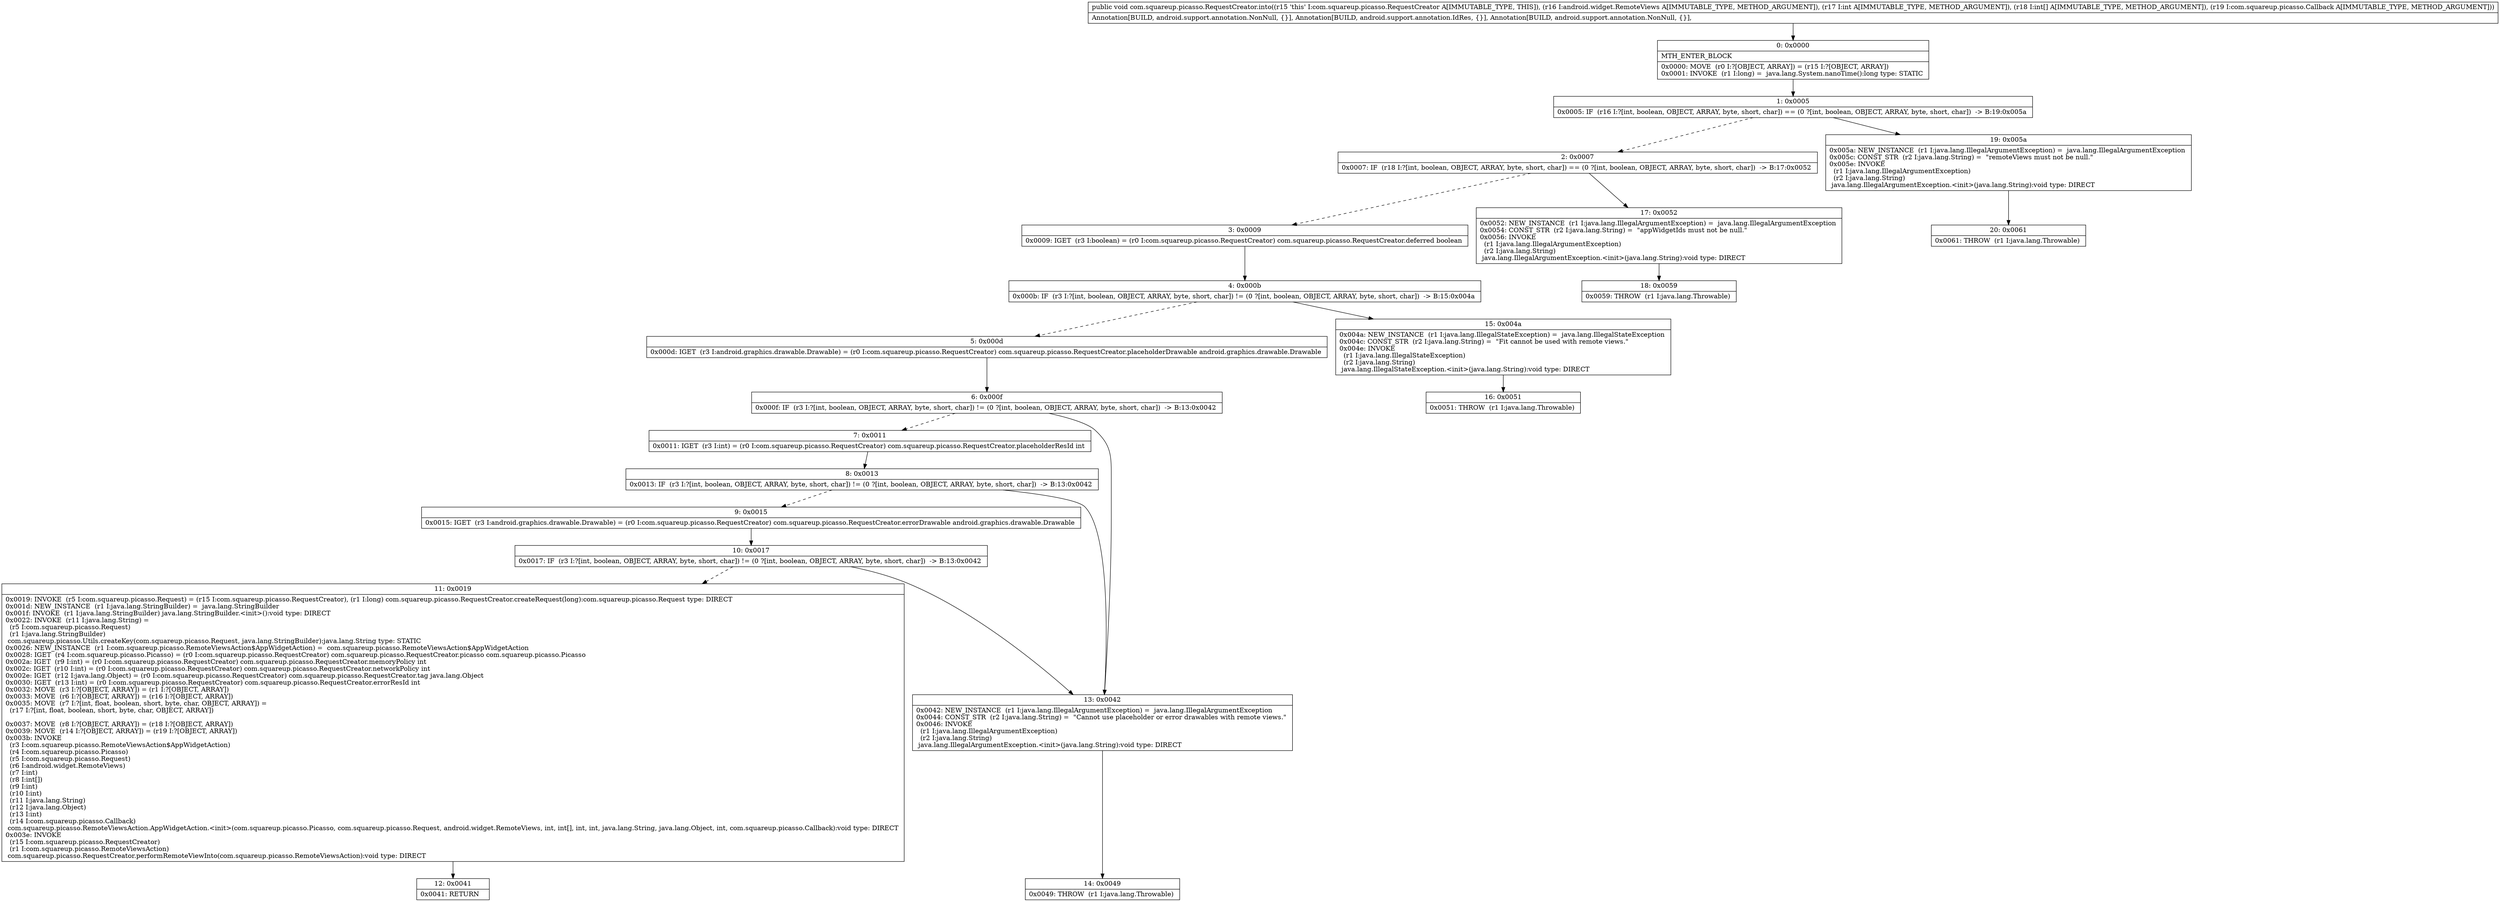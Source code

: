 digraph "CFG forcom.squareup.picasso.RequestCreator.into(Landroid\/widget\/RemoteViews;I[ILcom\/squareup\/picasso\/Callback;)V" {
Node_0 [shape=record,label="{0\:\ 0x0000|MTH_ENTER_BLOCK\l|0x0000: MOVE  (r0 I:?[OBJECT, ARRAY]) = (r15 I:?[OBJECT, ARRAY]) \l0x0001: INVOKE  (r1 I:long) =  java.lang.System.nanoTime():long type: STATIC \l}"];
Node_1 [shape=record,label="{1\:\ 0x0005|0x0005: IF  (r16 I:?[int, boolean, OBJECT, ARRAY, byte, short, char]) == (0 ?[int, boolean, OBJECT, ARRAY, byte, short, char])  \-\> B:19:0x005a \l}"];
Node_2 [shape=record,label="{2\:\ 0x0007|0x0007: IF  (r18 I:?[int, boolean, OBJECT, ARRAY, byte, short, char]) == (0 ?[int, boolean, OBJECT, ARRAY, byte, short, char])  \-\> B:17:0x0052 \l}"];
Node_3 [shape=record,label="{3\:\ 0x0009|0x0009: IGET  (r3 I:boolean) = (r0 I:com.squareup.picasso.RequestCreator) com.squareup.picasso.RequestCreator.deferred boolean \l}"];
Node_4 [shape=record,label="{4\:\ 0x000b|0x000b: IF  (r3 I:?[int, boolean, OBJECT, ARRAY, byte, short, char]) != (0 ?[int, boolean, OBJECT, ARRAY, byte, short, char])  \-\> B:15:0x004a \l}"];
Node_5 [shape=record,label="{5\:\ 0x000d|0x000d: IGET  (r3 I:android.graphics.drawable.Drawable) = (r0 I:com.squareup.picasso.RequestCreator) com.squareup.picasso.RequestCreator.placeholderDrawable android.graphics.drawable.Drawable \l}"];
Node_6 [shape=record,label="{6\:\ 0x000f|0x000f: IF  (r3 I:?[int, boolean, OBJECT, ARRAY, byte, short, char]) != (0 ?[int, boolean, OBJECT, ARRAY, byte, short, char])  \-\> B:13:0x0042 \l}"];
Node_7 [shape=record,label="{7\:\ 0x0011|0x0011: IGET  (r3 I:int) = (r0 I:com.squareup.picasso.RequestCreator) com.squareup.picasso.RequestCreator.placeholderResId int \l}"];
Node_8 [shape=record,label="{8\:\ 0x0013|0x0013: IF  (r3 I:?[int, boolean, OBJECT, ARRAY, byte, short, char]) != (0 ?[int, boolean, OBJECT, ARRAY, byte, short, char])  \-\> B:13:0x0042 \l}"];
Node_9 [shape=record,label="{9\:\ 0x0015|0x0015: IGET  (r3 I:android.graphics.drawable.Drawable) = (r0 I:com.squareup.picasso.RequestCreator) com.squareup.picasso.RequestCreator.errorDrawable android.graphics.drawable.Drawable \l}"];
Node_10 [shape=record,label="{10\:\ 0x0017|0x0017: IF  (r3 I:?[int, boolean, OBJECT, ARRAY, byte, short, char]) != (0 ?[int, boolean, OBJECT, ARRAY, byte, short, char])  \-\> B:13:0x0042 \l}"];
Node_11 [shape=record,label="{11\:\ 0x0019|0x0019: INVOKE  (r5 I:com.squareup.picasso.Request) = (r15 I:com.squareup.picasso.RequestCreator), (r1 I:long) com.squareup.picasso.RequestCreator.createRequest(long):com.squareup.picasso.Request type: DIRECT \l0x001d: NEW_INSTANCE  (r1 I:java.lang.StringBuilder) =  java.lang.StringBuilder \l0x001f: INVOKE  (r1 I:java.lang.StringBuilder) java.lang.StringBuilder.\<init\>():void type: DIRECT \l0x0022: INVOKE  (r11 I:java.lang.String) = \l  (r5 I:com.squareup.picasso.Request)\l  (r1 I:java.lang.StringBuilder)\l com.squareup.picasso.Utils.createKey(com.squareup.picasso.Request, java.lang.StringBuilder):java.lang.String type: STATIC \l0x0026: NEW_INSTANCE  (r1 I:com.squareup.picasso.RemoteViewsAction$AppWidgetAction) =  com.squareup.picasso.RemoteViewsAction$AppWidgetAction \l0x0028: IGET  (r4 I:com.squareup.picasso.Picasso) = (r0 I:com.squareup.picasso.RequestCreator) com.squareup.picasso.RequestCreator.picasso com.squareup.picasso.Picasso \l0x002a: IGET  (r9 I:int) = (r0 I:com.squareup.picasso.RequestCreator) com.squareup.picasso.RequestCreator.memoryPolicy int \l0x002c: IGET  (r10 I:int) = (r0 I:com.squareup.picasso.RequestCreator) com.squareup.picasso.RequestCreator.networkPolicy int \l0x002e: IGET  (r12 I:java.lang.Object) = (r0 I:com.squareup.picasso.RequestCreator) com.squareup.picasso.RequestCreator.tag java.lang.Object \l0x0030: IGET  (r13 I:int) = (r0 I:com.squareup.picasso.RequestCreator) com.squareup.picasso.RequestCreator.errorResId int \l0x0032: MOVE  (r3 I:?[OBJECT, ARRAY]) = (r1 I:?[OBJECT, ARRAY]) \l0x0033: MOVE  (r6 I:?[OBJECT, ARRAY]) = (r16 I:?[OBJECT, ARRAY]) \l0x0035: MOVE  (r7 I:?[int, float, boolean, short, byte, char, OBJECT, ARRAY]) = \l  (r17 I:?[int, float, boolean, short, byte, char, OBJECT, ARRAY])\l \l0x0037: MOVE  (r8 I:?[OBJECT, ARRAY]) = (r18 I:?[OBJECT, ARRAY]) \l0x0039: MOVE  (r14 I:?[OBJECT, ARRAY]) = (r19 I:?[OBJECT, ARRAY]) \l0x003b: INVOKE  \l  (r3 I:com.squareup.picasso.RemoteViewsAction$AppWidgetAction)\l  (r4 I:com.squareup.picasso.Picasso)\l  (r5 I:com.squareup.picasso.Request)\l  (r6 I:android.widget.RemoteViews)\l  (r7 I:int)\l  (r8 I:int[])\l  (r9 I:int)\l  (r10 I:int)\l  (r11 I:java.lang.String)\l  (r12 I:java.lang.Object)\l  (r13 I:int)\l  (r14 I:com.squareup.picasso.Callback)\l com.squareup.picasso.RemoteViewsAction.AppWidgetAction.\<init\>(com.squareup.picasso.Picasso, com.squareup.picasso.Request, android.widget.RemoteViews, int, int[], int, int, java.lang.String, java.lang.Object, int, com.squareup.picasso.Callback):void type: DIRECT \l0x003e: INVOKE  \l  (r15 I:com.squareup.picasso.RequestCreator)\l  (r1 I:com.squareup.picasso.RemoteViewsAction)\l com.squareup.picasso.RequestCreator.performRemoteViewInto(com.squareup.picasso.RemoteViewsAction):void type: DIRECT \l}"];
Node_12 [shape=record,label="{12\:\ 0x0041|0x0041: RETURN   \l}"];
Node_13 [shape=record,label="{13\:\ 0x0042|0x0042: NEW_INSTANCE  (r1 I:java.lang.IllegalArgumentException) =  java.lang.IllegalArgumentException \l0x0044: CONST_STR  (r2 I:java.lang.String) =  \"Cannot use placeholder or error drawables with remote views.\" \l0x0046: INVOKE  \l  (r1 I:java.lang.IllegalArgumentException)\l  (r2 I:java.lang.String)\l java.lang.IllegalArgumentException.\<init\>(java.lang.String):void type: DIRECT \l}"];
Node_14 [shape=record,label="{14\:\ 0x0049|0x0049: THROW  (r1 I:java.lang.Throwable) \l}"];
Node_15 [shape=record,label="{15\:\ 0x004a|0x004a: NEW_INSTANCE  (r1 I:java.lang.IllegalStateException) =  java.lang.IllegalStateException \l0x004c: CONST_STR  (r2 I:java.lang.String) =  \"Fit cannot be used with remote views.\" \l0x004e: INVOKE  \l  (r1 I:java.lang.IllegalStateException)\l  (r2 I:java.lang.String)\l java.lang.IllegalStateException.\<init\>(java.lang.String):void type: DIRECT \l}"];
Node_16 [shape=record,label="{16\:\ 0x0051|0x0051: THROW  (r1 I:java.lang.Throwable) \l}"];
Node_17 [shape=record,label="{17\:\ 0x0052|0x0052: NEW_INSTANCE  (r1 I:java.lang.IllegalArgumentException) =  java.lang.IllegalArgumentException \l0x0054: CONST_STR  (r2 I:java.lang.String) =  \"appWidgetIds must not be null.\" \l0x0056: INVOKE  \l  (r1 I:java.lang.IllegalArgumentException)\l  (r2 I:java.lang.String)\l java.lang.IllegalArgumentException.\<init\>(java.lang.String):void type: DIRECT \l}"];
Node_18 [shape=record,label="{18\:\ 0x0059|0x0059: THROW  (r1 I:java.lang.Throwable) \l}"];
Node_19 [shape=record,label="{19\:\ 0x005a|0x005a: NEW_INSTANCE  (r1 I:java.lang.IllegalArgumentException) =  java.lang.IllegalArgumentException \l0x005c: CONST_STR  (r2 I:java.lang.String) =  \"remoteViews must not be null.\" \l0x005e: INVOKE  \l  (r1 I:java.lang.IllegalArgumentException)\l  (r2 I:java.lang.String)\l java.lang.IllegalArgumentException.\<init\>(java.lang.String):void type: DIRECT \l}"];
Node_20 [shape=record,label="{20\:\ 0x0061|0x0061: THROW  (r1 I:java.lang.Throwable) \l}"];
MethodNode[shape=record,label="{public void com.squareup.picasso.RequestCreator.into((r15 'this' I:com.squareup.picasso.RequestCreator A[IMMUTABLE_TYPE, THIS]), (r16 I:android.widget.RemoteViews A[IMMUTABLE_TYPE, METHOD_ARGUMENT]), (r17 I:int A[IMMUTABLE_TYPE, METHOD_ARGUMENT]), (r18 I:int[] A[IMMUTABLE_TYPE, METHOD_ARGUMENT]), (r19 I:com.squareup.picasso.Callback A[IMMUTABLE_TYPE, METHOD_ARGUMENT]))  | Annotation[BUILD, android.support.annotation.NonNull, \{\}], Annotation[BUILD, android.support.annotation.IdRes, \{\}], Annotation[BUILD, android.support.annotation.NonNull, \{\}], \l}"];
MethodNode -> Node_0;
Node_0 -> Node_1;
Node_1 -> Node_2[style=dashed];
Node_1 -> Node_19;
Node_2 -> Node_3[style=dashed];
Node_2 -> Node_17;
Node_3 -> Node_4;
Node_4 -> Node_5[style=dashed];
Node_4 -> Node_15;
Node_5 -> Node_6;
Node_6 -> Node_7[style=dashed];
Node_6 -> Node_13;
Node_7 -> Node_8;
Node_8 -> Node_9[style=dashed];
Node_8 -> Node_13;
Node_9 -> Node_10;
Node_10 -> Node_11[style=dashed];
Node_10 -> Node_13;
Node_11 -> Node_12;
Node_13 -> Node_14;
Node_15 -> Node_16;
Node_17 -> Node_18;
Node_19 -> Node_20;
}

